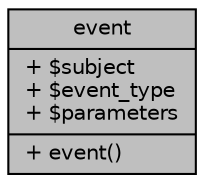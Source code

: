 digraph "event"
{
  edge [fontname="Helvetica",fontsize="10",labelfontname="Helvetica",labelfontsize="10"];
  node [fontname="Helvetica",fontsize="10",shape=record];
  Node1 [label="{event\n|+ $subject\l+ $event_type\l+ $parameters\l|+ event()\l}",height=0.2,width=0.4,color="black", fillcolor="grey75", style="filled", fontcolor="black"];
}
